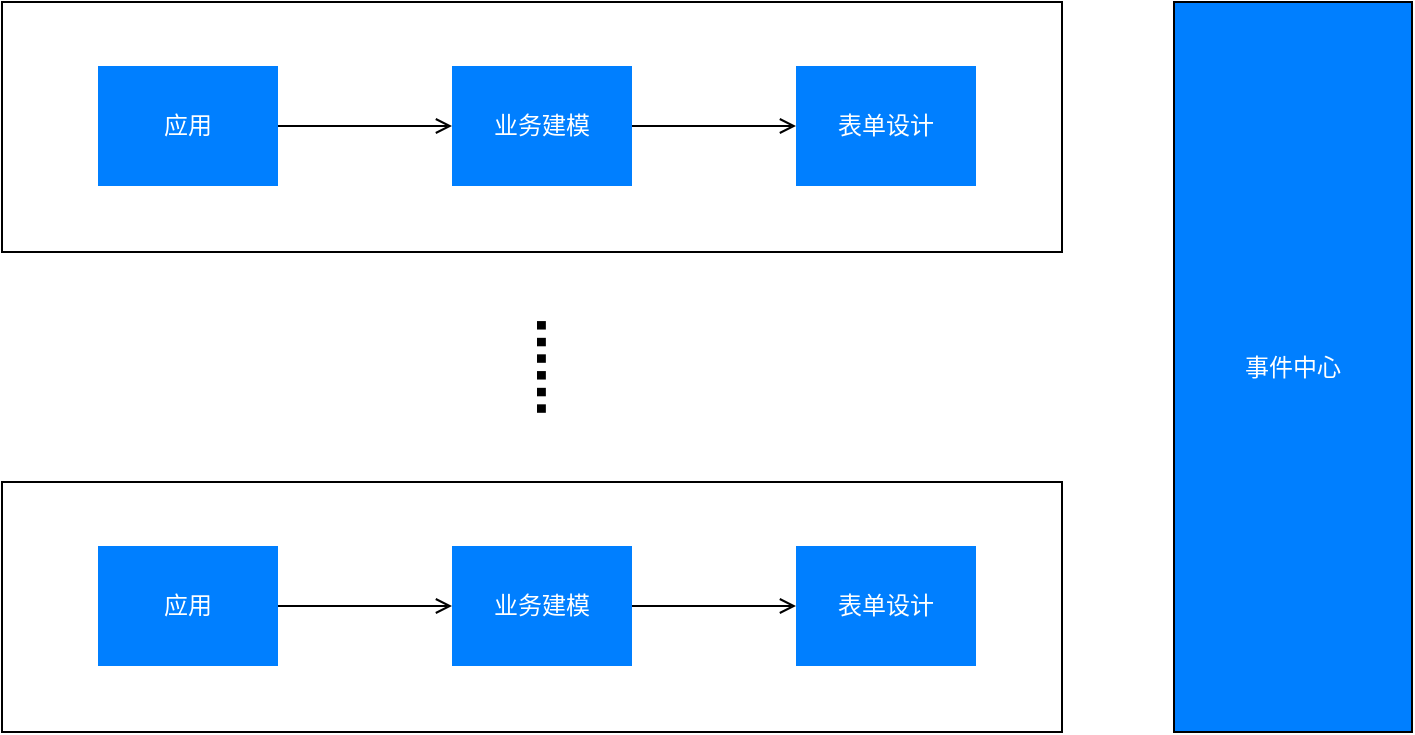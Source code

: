 <mxfile version="20.2.3" type="github">
  <diagram id="jyd061q0N29AtwrCHNUj" name="Page-1">
    <mxGraphModel dx="1273" dy="662" grid="0" gridSize="10" guides="1" tooltips="1" connect="1" arrows="1" fold="1" page="1" pageScale="1" pageWidth="827" pageHeight="1169" math="0" shadow="0">
      <root>
        <mxCell id="0" />
        <mxCell id="1" parent="0" />
        <mxCell id="24w_J_6g7qrRopmtUZsV-5" value="" style="rounded=0;whiteSpace=wrap;html=1;fontColor=#FFFFFF;fillColor=#FFFFFF;" vertex="1" parent="1">
          <mxGeometry x="80" y="542" width="530" height="125" as="geometry" />
        </mxCell>
        <mxCell id="24w_J_6g7qrRopmtUZsV-6" style="edgeStyle=orthogonalEdgeStyle;rounded=0;orthogonalLoop=1;jettySize=auto;html=1;exitX=1;exitY=0.5;exitDx=0;exitDy=0;fontColor=#FFFFFF;endArrow=open;endFill=0;" edge="1" parent="1" source="24w_J_6g7qrRopmtUZsV-1" target="24w_J_6g7qrRopmtUZsV-4">
          <mxGeometry relative="1" as="geometry" />
        </mxCell>
        <mxCell id="24w_J_6g7qrRopmtUZsV-1" value="&lt;font color=&quot;#ffffff&quot;&gt;业务建模&lt;/font&gt;" style="rounded=0;whiteSpace=wrap;html=1;fillColor=#007FFF;strokeColor=none;" vertex="1" parent="1">
          <mxGeometry x="305" y="574" width="90" height="60" as="geometry" />
        </mxCell>
        <mxCell id="24w_J_6g7qrRopmtUZsV-3" style="edgeStyle=orthogonalEdgeStyle;rounded=0;orthogonalLoop=1;jettySize=auto;html=1;exitX=1;exitY=0.5;exitDx=0;exitDy=0;fontColor=#FFFFFF;endArrow=open;endFill=0;" edge="1" parent="1" source="24w_J_6g7qrRopmtUZsV-2" target="24w_J_6g7qrRopmtUZsV-1">
          <mxGeometry relative="1" as="geometry" />
        </mxCell>
        <mxCell id="24w_J_6g7qrRopmtUZsV-2" value="&lt;font color=&quot;#ffffff&quot;&gt;应用&lt;/font&gt;" style="rounded=0;whiteSpace=wrap;html=1;fillColor=#007FFF;strokeColor=none;" vertex="1" parent="1">
          <mxGeometry x="128" y="574" width="90" height="60" as="geometry" />
        </mxCell>
        <mxCell id="24w_J_6g7qrRopmtUZsV-4" value="&lt;font color=&quot;#ffffff&quot;&gt;表单设计&lt;/font&gt;" style="rounded=0;whiteSpace=wrap;html=1;fillColor=#007FFF;strokeColor=none;" vertex="1" parent="1">
          <mxGeometry x="477" y="574" width="90" height="60" as="geometry" />
        </mxCell>
        <mxCell id="24w_J_6g7qrRopmtUZsV-7" value="事件中心" style="rounded=0;whiteSpace=wrap;html=1;fontColor=#FFFFFF;fillColor=#007FFF;" vertex="1" parent="1">
          <mxGeometry x="666" y="542" width="119" height="365" as="geometry" />
        </mxCell>
        <mxCell id="24w_J_6g7qrRopmtUZsV-8" value="" style="rounded=0;whiteSpace=wrap;html=1;fontColor=#FFFFFF;fillColor=#FFFFFF;" vertex="1" parent="1">
          <mxGeometry x="80" y="782" width="530" height="125" as="geometry" />
        </mxCell>
        <mxCell id="24w_J_6g7qrRopmtUZsV-9" style="edgeStyle=orthogonalEdgeStyle;rounded=0;orthogonalLoop=1;jettySize=auto;html=1;exitX=1;exitY=0.5;exitDx=0;exitDy=0;fontColor=#FFFFFF;endArrow=open;endFill=0;" edge="1" parent="1" source="24w_J_6g7qrRopmtUZsV-10" target="24w_J_6g7qrRopmtUZsV-13">
          <mxGeometry relative="1" as="geometry" />
        </mxCell>
        <mxCell id="24w_J_6g7qrRopmtUZsV-10" value="&lt;font color=&quot;#ffffff&quot;&gt;业务建模&lt;/font&gt;" style="rounded=0;whiteSpace=wrap;html=1;fillColor=#007FFF;strokeColor=none;" vertex="1" parent="1">
          <mxGeometry x="305" y="814" width="90" height="60" as="geometry" />
        </mxCell>
        <mxCell id="24w_J_6g7qrRopmtUZsV-11" style="edgeStyle=orthogonalEdgeStyle;rounded=0;orthogonalLoop=1;jettySize=auto;html=1;exitX=1;exitY=0.5;exitDx=0;exitDy=0;fontColor=#FFFFFF;endArrow=open;endFill=0;" edge="1" parent="1" source="24w_J_6g7qrRopmtUZsV-12" target="24w_J_6g7qrRopmtUZsV-10">
          <mxGeometry relative="1" as="geometry" />
        </mxCell>
        <mxCell id="24w_J_6g7qrRopmtUZsV-12" value="&lt;font color=&quot;#ffffff&quot;&gt;应用&lt;/font&gt;" style="rounded=0;whiteSpace=wrap;html=1;fillColor=#007FFF;strokeColor=none;" vertex="1" parent="1">
          <mxGeometry x="128" y="814" width="90" height="60" as="geometry" />
        </mxCell>
        <mxCell id="24w_J_6g7qrRopmtUZsV-13" value="&lt;font color=&quot;#ffffff&quot;&gt;表单设计&lt;/font&gt;" style="rounded=0;whiteSpace=wrap;html=1;fillColor=#007FFF;strokeColor=none;" vertex="1" parent="1">
          <mxGeometry x="477" y="814" width="90" height="60" as="geometry" />
        </mxCell>
        <mxCell id="24w_J_6g7qrRopmtUZsV-14" value="&lt;font color=&quot;#000000&quot; style=&quot;font-size: 30px;&quot;&gt;&lt;b style=&quot;font-size: 30px;&quot;&gt;......&lt;/b&gt;&lt;/font&gt;" style="text;html=1;strokeColor=none;fillColor=none;align=center;verticalAlign=middle;whiteSpace=wrap;rounded=0;fontColor=#FFFFFF;rotation=90;fontSize=30;" vertex="1" parent="1">
          <mxGeometry x="324" y="709.12" width="68" height="30.75" as="geometry" />
        </mxCell>
      </root>
    </mxGraphModel>
  </diagram>
</mxfile>
